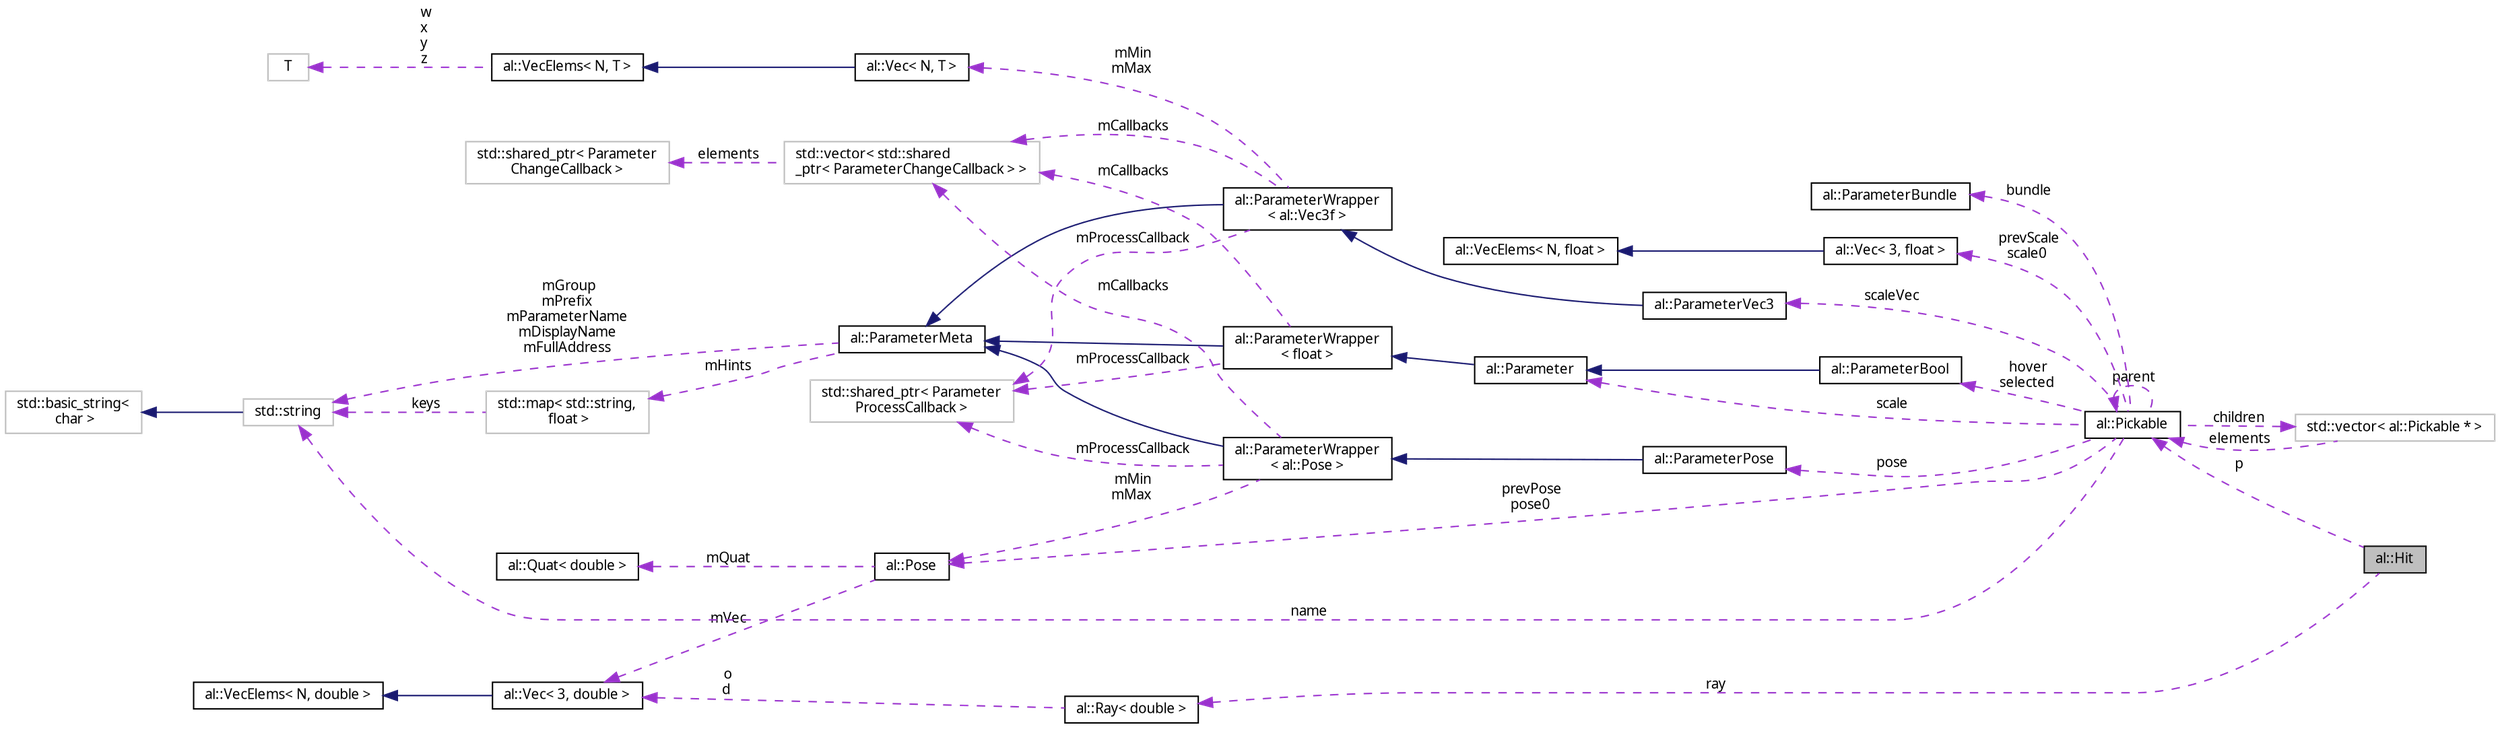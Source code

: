 digraph "al::Hit"
{
 // LATEX_PDF_SIZE
  bgcolor="transparent";
  edge [fontname="FreeSans.ttf",fontsize="10",labelfontname="FreeSans.ttf",labelfontsize="10"];
  node [fontname="FreeSans.ttf",fontsize="10",shape=record];
  rankdir="LR";
  Node1 [label="al::Hit",height=0.2,width=0.4,color="black", fillcolor="grey75", style="filled", fontcolor="black",tooltip=" "];
  Node2 -> Node1 [dir="back",color="darkorchid3",fontsize="10",style="dashed",label=" p" ,fontname="FreeSans.ttf"];
  Node2 [label="al::Pickable",height=0.2,width=0.4,color="black",URL="$structal_1_1_pickable.html",tooltip=" "];
  Node3 -> Node2 [dir="back",color="darkorchid3",fontsize="10",style="dashed",label=" prevScale\nscale0" ,fontname="FreeSans.ttf"];
  Node3 [label="al::Vec\< 3, float \>",height=0.2,width=0.4,color="black",URL="$classal_1_1_vec.html",tooltip=" "];
  Node4 -> Node3 [dir="back",color="midnightblue",fontsize="10",style="solid",fontname="FreeSans.ttf"];
  Node4 [label="al::VecElems\< N, float \>",height=0.2,width=0.4,color="black",URL="$structal_1_1_vec_elems.html",tooltip=" "];
  Node5 -> Node2 [dir="back",color="darkorchid3",fontsize="10",style="dashed",label=" prevPose\npose0" ,fontname="FreeSans.ttf"];
  Node5 [label="al::Pose",height=0.2,width=0.4,color="black",URL="$classal_1_1_pose.html",tooltip="A local coordinate frame."];
  Node6 -> Node5 [dir="back",color="darkorchid3",fontsize="10",style="dashed",label=" mVec" ,fontname="FreeSans.ttf"];
  Node6 [label="al::Vec\< 3, double \>",height=0.2,width=0.4,color="black",URL="$classal_1_1_vec.html",tooltip=" "];
  Node7 -> Node6 [dir="back",color="midnightblue",fontsize="10",style="solid",fontname="FreeSans.ttf"];
  Node7 [label="al::VecElems\< N, double \>",height=0.2,width=0.4,color="black",URL="$structal_1_1_vec_elems.html",tooltip=" "];
  Node8 -> Node5 [dir="back",color="darkorchid3",fontsize="10",style="dashed",label=" mQuat" ,fontname="FreeSans.ttf"];
  Node8 [label="al::Quat\< double \>",height=0.2,width=0.4,color="black",URL="$classal_1_1_quat.html",tooltip=" "];
  Node9 -> Node2 [dir="back",color="darkorchid3",fontsize="10",style="dashed",label=" hover\nselected" ,fontname="FreeSans.ttf"];
  Node9 [label="al::ParameterBool",height=0.2,width=0.4,color="black",URL="$classal_1_1_parameter_bool.html",tooltip=" "];
  Node10 -> Node9 [dir="back",color="midnightblue",fontsize="10",style="solid",fontname="FreeSans.ttf"];
  Node10 [label="al::Parameter",height=0.2,width=0.4,color="black",URL="$classal_1_1_parameter.html",tooltip="The Parameter class."];
  Node11 -> Node10 [dir="back",color="midnightblue",fontsize="10",style="solid",fontname="FreeSans.ttf"];
  Node11 [label="al::ParameterWrapper\l\< float \>",height=0.2,width=0.4,color="black",URL="$classal_1_1_parameter_wrapper.html",tooltip=" "];
  Node12 -> Node11 [dir="back",color="midnightblue",fontsize="10",style="solid",fontname="FreeSans.ttf"];
  Node12 [label="al::ParameterMeta",height=0.2,width=0.4,color="black",URL="$classal_1_1_parameter_meta.html",tooltip="The ParameterMeta class defines the base interface for Parameter metadata."];
  Node13 -> Node12 [dir="back",color="darkorchid3",fontsize="10",style="dashed",label=" mHints" ,fontname="FreeSans.ttf"];
  Node13 [label="std::map\< std::string,\l float \>",height=0.2,width=0.4,color="grey75",tooltip=" "];
  Node14 -> Node13 [dir="back",color="darkorchid3",fontsize="10",style="dashed",label=" keys" ,fontname="FreeSans.ttf"];
  Node14 [label="std::string",height=0.2,width=0.4,color="grey75",tooltip="STL class."];
  Node15 -> Node14 [dir="back",color="midnightblue",fontsize="10",style="solid",fontname="FreeSans.ttf"];
  Node15 [label="std::basic_string\<\l char \>",height=0.2,width=0.4,color="grey75",tooltip="STL class."];
  Node14 -> Node12 [dir="back",color="darkorchid3",fontsize="10",style="dashed",label=" mGroup\nmPrefix\nmParameterName\nmDisplayName\nmFullAddress" ,fontname="FreeSans.ttf"];
  Node16 -> Node11 [dir="back",color="darkorchid3",fontsize="10",style="dashed",label=" mCallbacks" ,fontname="FreeSans.ttf"];
  Node16 [label="std::vector\< std::shared\l_ptr\< ParameterChangeCallback \> \>",height=0.2,width=0.4,color="grey75",tooltip=" "];
  Node17 -> Node16 [dir="back",color="darkorchid3",fontsize="10",style="dashed",label=" elements" ,fontname="FreeSans.ttf"];
  Node17 [label="std::shared_ptr\< Parameter\lChangeCallback \>",height=0.2,width=0.4,color="grey75",tooltip=" "];
  Node18 -> Node11 [dir="back",color="darkorchid3",fontsize="10",style="dashed",label=" mProcessCallback" ,fontname="FreeSans.ttf"];
  Node18 [label="std::shared_ptr\< Parameter\lProcessCallback \>",height=0.2,width=0.4,color="grey75",tooltip=" "];
  Node19 -> Node2 [dir="back",color="darkorchid3",fontsize="10",style="dashed",label=" bundle" ,fontname="FreeSans.ttf"];
  Node19 [label="al::ParameterBundle",height=0.2,width=0.4,color="black",URL="$classal_1_1_parameter_bundle.html",tooltip=" "];
  Node20 -> Node2 [dir="back",color="darkorchid3",fontsize="10",style="dashed",label=" pose" ,fontname="FreeSans.ttf"];
  Node20 [label="al::ParameterPose",height=0.2,width=0.4,color="black",URL="$classal_1_1_parameter_pose.html",tooltip=" "];
  Node21 -> Node20 [dir="back",color="midnightblue",fontsize="10",style="solid",fontname="FreeSans.ttf"];
  Node21 [label="al::ParameterWrapper\l\< al::Pose \>",height=0.2,width=0.4,color="black",URL="$classal_1_1_parameter_wrapper.html",tooltip=" "];
  Node12 -> Node21 [dir="back",color="midnightblue",fontsize="10",style="solid",fontname="FreeSans.ttf"];
  Node16 -> Node21 [dir="back",color="darkorchid3",fontsize="10",style="dashed",label=" mCallbacks" ,fontname="FreeSans.ttf"];
  Node5 -> Node21 [dir="back",color="darkorchid3",fontsize="10",style="dashed",label=" mMin\nmMax" ,fontname="FreeSans.ttf"];
  Node18 -> Node21 [dir="back",color="darkorchid3",fontsize="10",style="dashed",label=" mProcessCallback" ,fontname="FreeSans.ttf"];
  Node22 -> Node2 [dir="back",color="darkorchid3",fontsize="10",style="dashed",label=" children" ,fontname="FreeSans.ttf"];
  Node22 [label="std::vector\< al::Pickable * \>",height=0.2,width=0.4,color="grey75",tooltip=" "];
  Node2 -> Node22 [dir="back",color="darkorchid3",fontsize="10",style="dashed",label=" elements" ,fontname="FreeSans.ttf"];
  Node2 -> Node2 [dir="back",color="darkorchid3",fontsize="10",style="dashed",label=" parent" ,fontname="FreeSans.ttf"];
  Node14 -> Node2 [dir="back",color="darkorchid3",fontsize="10",style="dashed",label=" name" ,fontname="FreeSans.ttf"];
  Node10 -> Node2 [dir="back",color="darkorchid3",fontsize="10",style="dashed",label=" scale" ,fontname="FreeSans.ttf"];
  Node23 -> Node2 [dir="back",color="darkorchid3",fontsize="10",style="dashed",label=" scaleVec" ,fontname="FreeSans.ttf"];
  Node23 [label="al::ParameterVec3",height=0.2,width=0.4,color="black",URL="$classal_1_1_parameter_vec3.html",tooltip=" "];
  Node24 -> Node23 [dir="back",color="midnightblue",fontsize="10",style="solid",fontname="FreeSans.ttf"];
  Node24 [label="al::ParameterWrapper\l\< al::Vec3f \>",height=0.2,width=0.4,color="black",URL="$classal_1_1_parameter_wrapper.html",tooltip=" "];
  Node12 -> Node24 [dir="back",color="midnightblue",fontsize="10",style="solid",fontname="FreeSans.ttf"];
  Node16 -> Node24 [dir="back",color="darkorchid3",fontsize="10",style="dashed",label=" mCallbacks" ,fontname="FreeSans.ttf"];
  Node25 -> Node24 [dir="back",color="darkorchid3",fontsize="10",style="dashed",label=" mMin\nmMax" ,fontname="FreeSans.ttf"];
  Node25 [label="al::Vec\< N, T \>",height=0.2,width=0.4,color="black",URL="$classal_1_1_vec.html",tooltip="Fixed-size n-vector."];
  Node26 -> Node25 [dir="back",color="midnightblue",fontsize="10",style="solid",fontname="FreeSans.ttf"];
  Node26 [label="al::VecElems\< N, T \>",height=0.2,width=0.4,color="black",URL="$structal_1_1_vec_elems.html",tooltip=" "];
  Node27 -> Node26 [dir="back",color="darkorchid3",fontsize="10",style="dashed",label=" w\nx\ny\nz" ,fontname="FreeSans.ttf"];
  Node27 [label="T",height=0.2,width=0.4,color="grey75",tooltip=" "];
  Node18 -> Node24 [dir="back",color="darkorchid3",fontsize="10",style="dashed",label=" mProcessCallback" ,fontname="FreeSans.ttf"];
  Node28 -> Node1 [dir="back",color="darkorchid3",fontsize="10",style="dashed",label=" ray" ,fontname="FreeSans.ttf"];
  Node28 [label="al::Ray\< double \>",height=0.2,width=0.4,color="black",URL="$classal_1_1_ray.html",tooltip=" "];
  Node6 -> Node28 [dir="back",color="darkorchid3",fontsize="10",style="dashed",label=" o\nd" ,fontname="FreeSans.ttf"];
}
